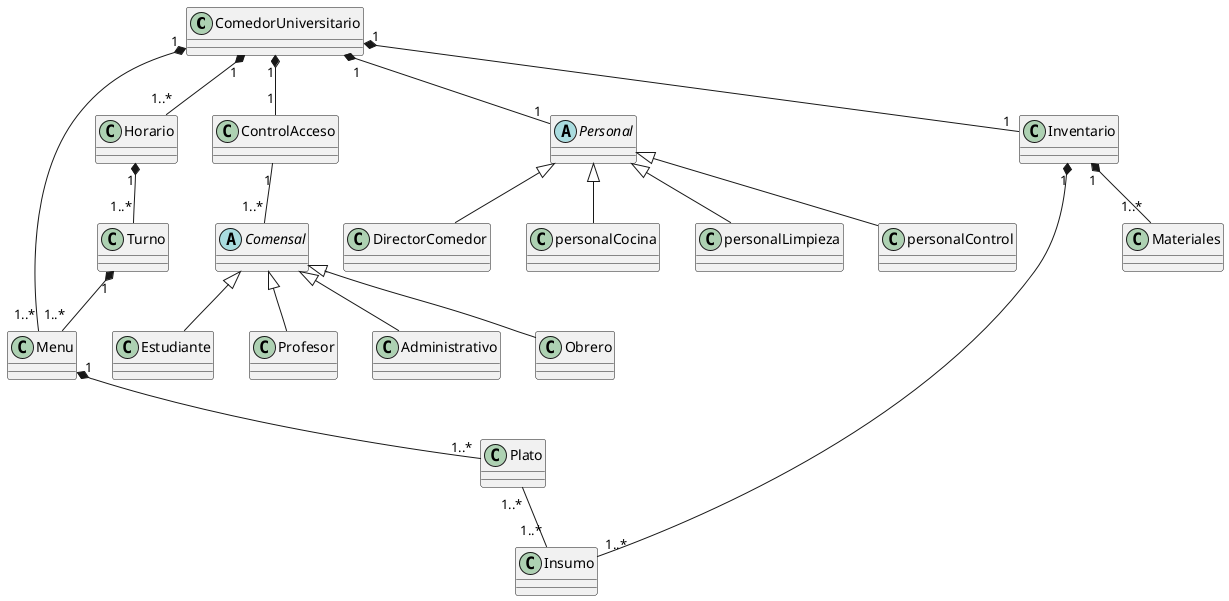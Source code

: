 @startuml ClasesDelDominio

skinparam classAttributeIconSize 0
skinparam classOperationIconSize 0

' clases
class ComedorUniversitario {}
class Menu {}
class Plato {}
class Horario {}
class Turno {}
class ControlAcceso {}
abstract class Comensal {}
class Estudiante {}
class Profesor {}
class Administrativo {}
class Obrero {}
abstract class Personal {}
class Inventario {}
class Insumo {}
class Materiales{}
class DirectorComedor{}
class personalCocina{}
class personalLimpieza{}
class personalControl{}

' Relaciones
ComedorUniversitario "1" *-- "1" ControlAcceso
ComedorUniversitario "1" *-- "1..*" Horario
ComedorUniversitario "1" *-- "1..*" Menu
ComedorUniversitario "1" *-- "1" Inventario
ComedorUniversitario "1" *-- "1" Personal
Inventario "1" *-- "1..*" Insumo
Inventario "1" *-- "1..*" Materiales
Horario "1" *-- "1..*" Turno
Turno "1" *-- "1..*" Menu
Menu "1" *-- "1..*" Plato
Plato "1..*" -- "1..*" Insumo
ControlAcceso "1" -- "1..*" Comensal
Comensal <|-- Estudiante
Comensal <|-- Profesor
Comensal <|-- Administrativo
Comensal <|-- Obrero
Personal <|-- DirectorComedor
Personal <|-- personalCocina
Personal <|-- personalLimpieza
Personal <|-- personalControl

@enduml